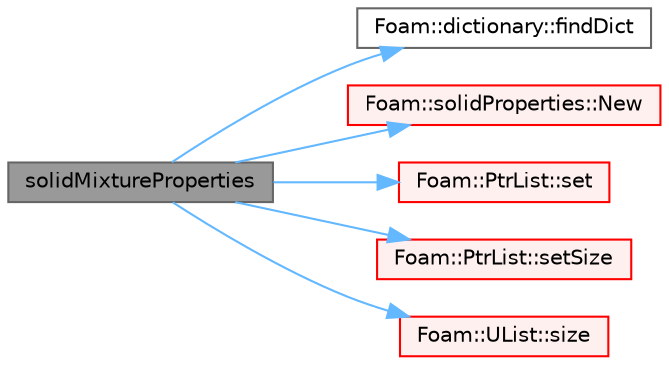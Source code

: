 digraph "solidMixtureProperties"
{
 // LATEX_PDF_SIZE
  bgcolor="transparent";
  edge [fontname=Helvetica,fontsize=10,labelfontname=Helvetica,labelfontsize=10];
  node [fontname=Helvetica,fontsize=10,shape=box,height=0.2,width=0.4];
  rankdir="LR";
  Node1 [id="Node000001",label="solidMixtureProperties",height=0.2,width=0.4,color="gray40", fillcolor="grey60", style="filled", fontcolor="black",tooltip=" "];
  Node1 -> Node2 [id="edge1_Node000001_Node000002",color="steelblue1",style="solid",tooltip=" "];
  Node2 [id="Node000002",label="Foam::dictionary::findDict",height=0.2,width=0.4,color="grey40", fillcolor="white", style="filled",URL="$classFoam_1_1dictionary.html#a245770797b6291518446e960b6c251cb",tooltip=" "];
  Node1 -> Node3 [id="edge2_Node000001_Node000003",color="steelblue1",style="solid",tooltip=" "];
  Node3 [id="Node000003",label="Foam::solidProperties::New",height=0.2,width=0.4,color="red", fillcolor="#FFF0F0", style="filled",URL="$classFoam_1_1solidProperties.html#a40bfda49c76c6bd8a27dd71610553eff",tooltip=" "];
  Node1 -> Node11 [id="edge3_Node000001_Node000011",color="steelblue1",style="solid",tooltip=" "];
  Node11 [id="Node000011",label="Foam::PtrList::set",height=0.2,width=0.4,color="red", fillcolor="#FFF0F0", style="filled",URL="$classFoam_1_1PtrList.html#a0e0a32f842b05e1d69f10292dc27198a",tooltip=" "];
  Node1 -> Node14 [id="edge4_Node000001_Node000014",color="steelblue1",style="solid",tooltip=" "];
  Node14 [id="Node000014",label="Foam::PtrList::setSize",height=0.2,width=0.4,color="red", fillcolor="#FFF0F0", style="filled",URL="$classFoam_1_1PtrList.html#a69101c7616426ea26b33577a730b73e8",tooltip=" "];
  Node1 -> Node16 [id="edge5_Node000001_Node000016",color="steelblue1",style="solid",tooltip=" "];
  Node16 [id="Node000016",label="Foam::UList::size",height=0.2,width=0.4,color="red", fillcolor="#FFF0F0", style="filled",URL="$classFoam_1_1UList.html#ac1fc1d9dab324bb1b8452c7aa4813026",tooltip=" "];
}
